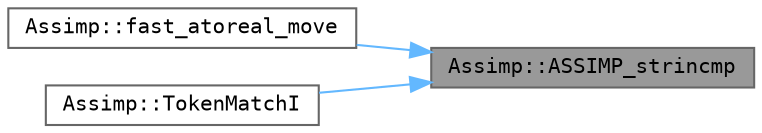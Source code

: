 digraph "Assimp::ASSIMP_strincmp"
{
 // LATEX_PDF_SIZE
  bgcolor="transparent";
  edge [fontname=Terminal,fontsize=10,labelfontname=Helvetica,labelfontsize=10];
  node [fontname=Terminal,fontsize=10,shape=box,height=0.2,width=0.4];
  rankdir="RL";
  Node1 [label="Assimp::ASSIMP_strincmp",height=0.2,width=0.4,color="gray40", fillcolor="grey60", style="filled", fontcolor="black",tooltip="Helper function to do platform independent string comparison."];
  Node1 -> Node2 [dir="back",color="steelblue1",style="solid"];
  Node2 [label="Assimp::fast_atoreal_move",height=0.2,width=0.4,color="grey40", fillcolor="white", style="filled",URL="$namespace_assimp.html#a4b486541edb9e5bdda47cb9e73f9e877",tooltip=" "];
  Node1 -> Node3 [dir="back",color="steelblue1",style="solid"];
  Node3 [label="Assimp::TokenMatchI",height=0.2,width=0.4,color="grey40", fillcolor="white", style="filled",URL="$namespace_assimp.html#a3bd333f65bd8da9590190ed27987e47f",tooltip="Case-ignoring version of TokenMatch."];
}
